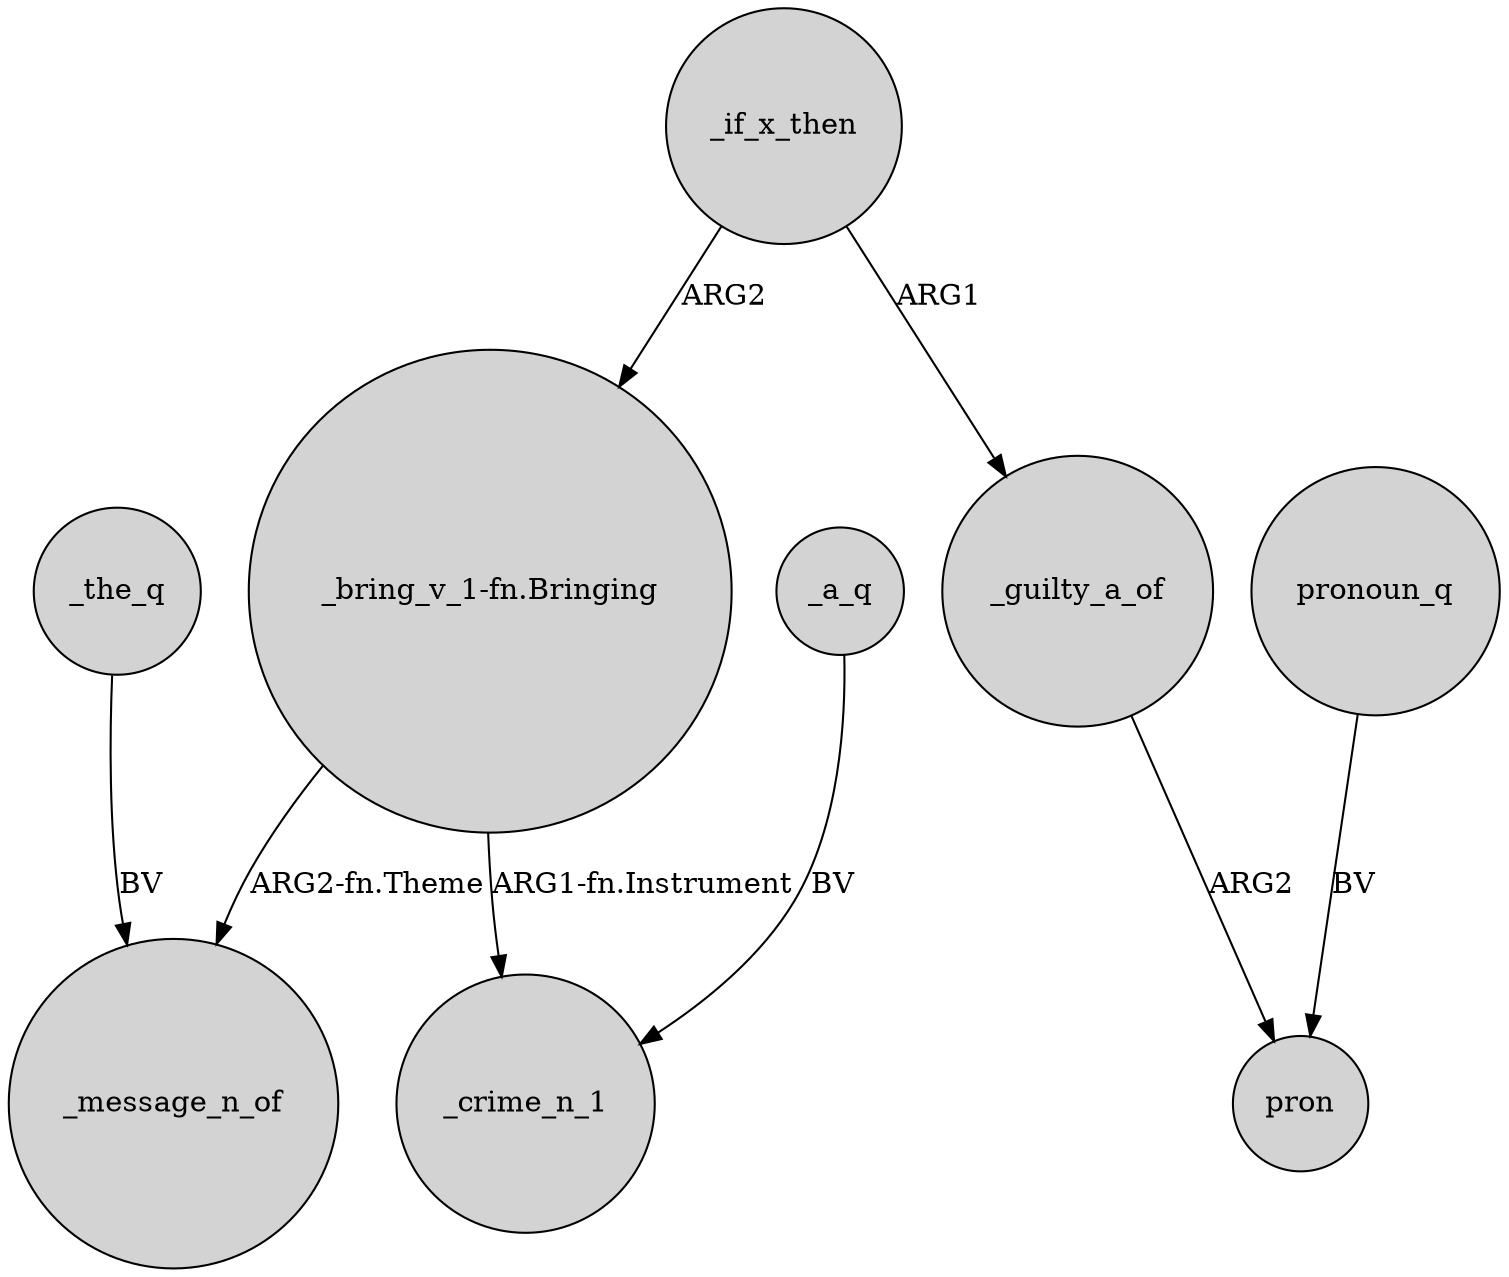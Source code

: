digraph {
	node [shape=circle style=filled]
	"_bring_v_1-fn.Bringing" -> _message_n_of [label="ARG2-fn.Theme"]
	_guilty_a_of -> pron [label=ARG2]
	pronoun_q -> pron [label=BV]
	_a_q -> _crime_n_1 [label=BV]
	_the_q -> _message_n_of [label=BV]
	"_bring_v_1-fn.Bringing" -> _crime_n_1 [label="ARG1-fn.Instrument"]
	_if_x_then -> _guilty_a_of [label=ARG1]
	_if_x_then -> "_bring_v_1-fn.Bringing" [label=ARG2]
}

